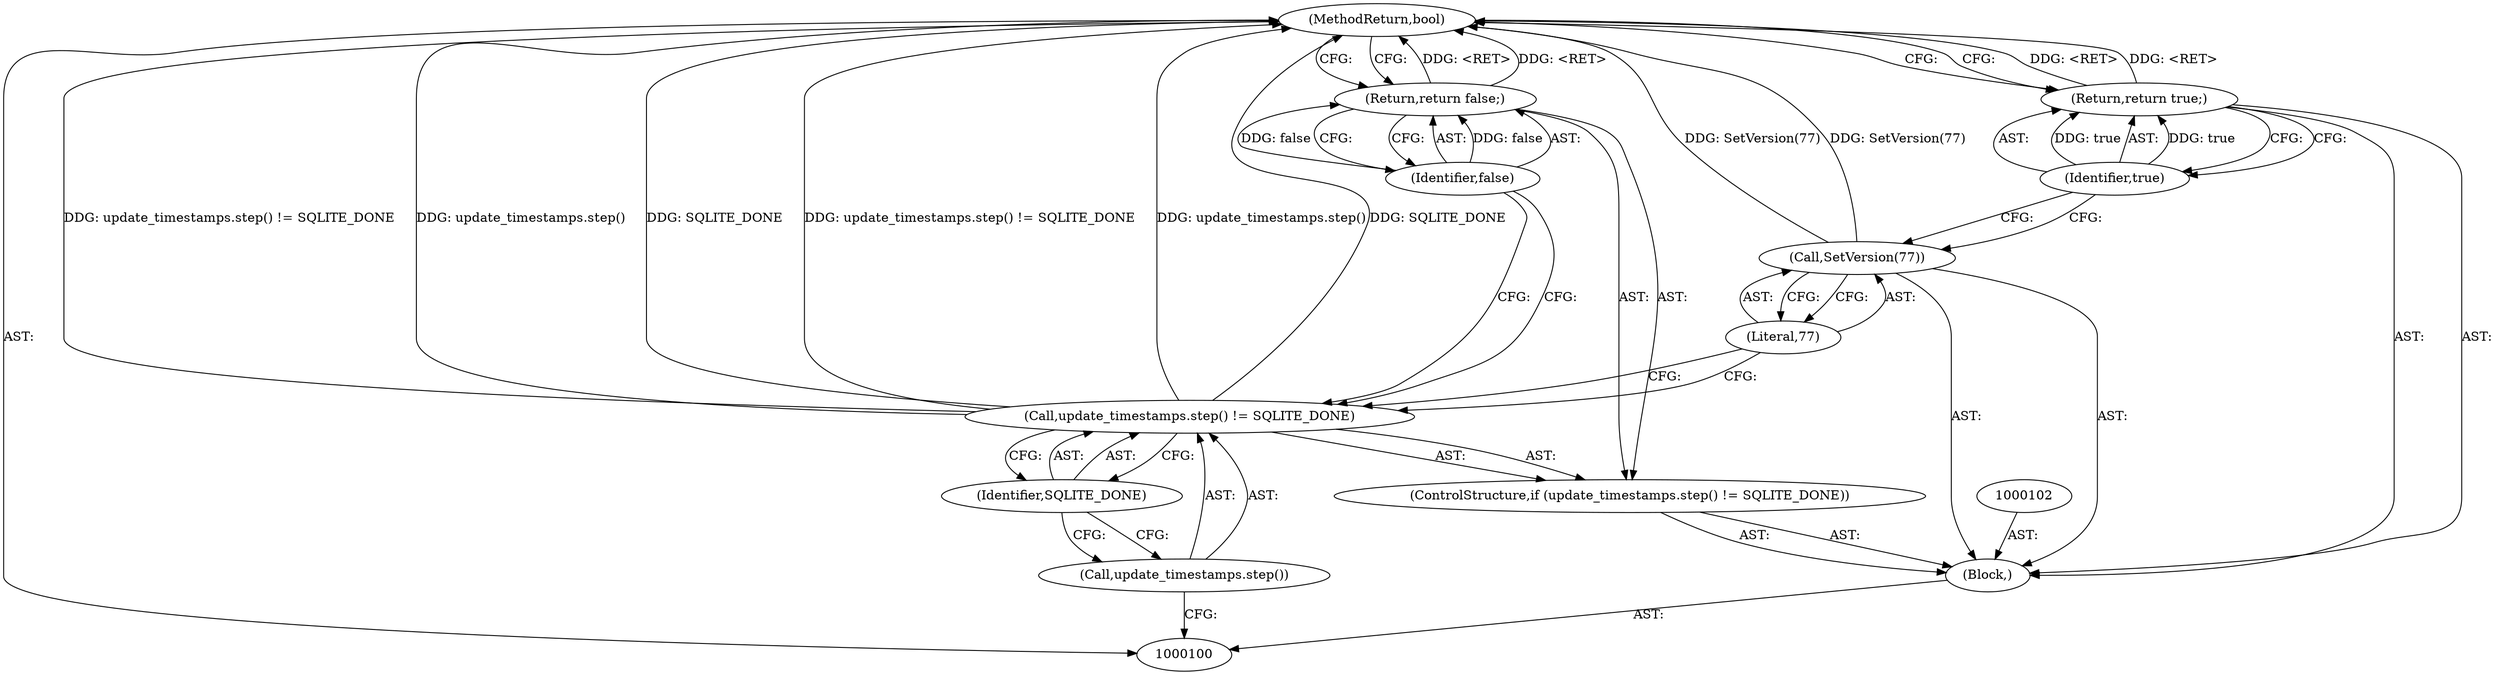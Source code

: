 digraph "1_Chrome_19190765882e272a6a2162c89acdb29110f7e3cf_21" {
"1000113" [label="(MethodReturn,bool)"];
"1000101" [label="(Block,)"];
"1000103" [label="(ControlStructure,if (update_timestamps.step() != SQLITE_DONE))"];
"1000106" [label="(Identifier,SQLITE_DONE)"];
"1000104" [label="(Call,update_timestamps.step() != SQLITE_DONE)"];
"1000105" [label="(Call,update_timestamps.step())"];
"1000108" [label="(Identifier,false)"];
"1000107" [label="(Return,return false;)"];
"1000110" [label="(Literal,77)"];
"1000109" [label="(Call,SetVersion(77))"];
"1000111" [label="(Return,return true;)"];
"1000112" [label="(Identifier,true)"];
"1000113" -> "1000100"  [label="AST: "];
"1000113" -> "1000107"  [label="CFG: "];
"1000113" -> "1000111"  [label="CFG: "];
"1000111" -> "1000113"  [label="DDG: <RET>"];
"1000104" -> "1000113"  [label="DDG: update_timestamps.step() != SQLITE_DONE"];
"1000104" -> "1000113"  [label="DDG: update_timestamps.step()"];
"1000104" -> "1000113"  [label="DDG: SQLITE_DONE"];
"1000109" -> "1000113"  [label="DDG: SetVersion(77)"];
"1000107" -> "1000113"  [label="DDG: <RET>"];
"1000101" -> "1000100"  [label="AST: "];
"1000102" -> "1000101"  [label="AST: "];
"1000103" -> "1000101"  [label="AST: "];
"1000109" -> "1000101"  [label="AST: "];
"1000111" -> "1000101"  [label="AST: "];
"1000103" -> "1000101"  [label="AST: "];
"1000104" -> "1000103"  [label="AST: "];
"1000107" -> "1000103"  [label="AST: "];
"1000106" -> "1000104"  [label="AST: "];
"1000106" -> "1000105"  [label="CFG: "];
"1000104" -> "1000106"  [label="CFG: "];
"1000104" -> "1000103"  [label="AST: "];
"1000104" -> "1000106"  [label="CFG: "];
"1000105" -> "1000104"  [label="AST: "];
"1000106" -> "1000104"  [label="AST: "];
"1000108" -> "1000104"  [label="CFG: "];
"1000110" -> "1000104"  [label="CFG: "];
"1000104" -> "1000113"  [label="DDG: update_timestamps.step() != SQLITE_DONE"];
"1000104" -> "1000113"  [label="DDG: update_timestamps.step()"];
"1000104" -> "1000113"  [label="DDG: SQLITE_DONE"];
"1000105" -> "1000104"  [label="AST: "];
"1000105" -> "1000100"  [label="CFG: "];
"1000106" -> "1000105"  [label="CFG: "];
"1000108" -> "1000107"  [label="AST: "];
"1000108" -> "1000104"  [label="CFG: "];
"1000107" -> "1000108"  [label="CFG: "];
"1000108" -> "1000107"  [label="DDG: false"];
"1000107" -> "1000103"  [label="AST: "];
"1000107" -> "1000108"  [label="CFG: "];
"1000108" -> "1000107"  [label="AST: "];
"1000113" -> "1000107"  [label="CFG: "];
"1000107" -> "1000113"  [label="DDG: <RET>"];
"1000108" -> "1000107"  [label="DDG: false"];
"1000110" -> "1000109"  [label="AST: "];
"1000110" -> "1000104"  [label="CFG: "];
"1000109" -> "1000110"  [label="CFG: "];
"1000109" -> "1000101"  [label="AST: "];
"1000109" -> "1000110"  [label="CFG: "];
"1000110" -> "1000109"  [label="AST: "];
"1000112" -> "1000109"  [label="CFG: "];
"1000109" -> "1000113"  [label="DDG: SetVersion(77)"];
"1000111" -> "1000101"  [label="AST: "];
"1000111" -> "1000112"  [label="CFG: "];
"1000112" -> "1000111"  [label="AST: "];
"1000113" -> "1000111"  [label="CFG: "];
"1000111" -> "1000113"  [label="DDG: <RET>"];
"1000112" -> "1000111"  [label="DDG: true"];
"1000112" -> "1000111"  [label="AST: "];
"1000112" -> "1000109"  [label="CFG: "];
"1000111" -> "1000112"  [label="CFG: "];
"1000112" -> "1000111"  [label="DDG: true"];
}
